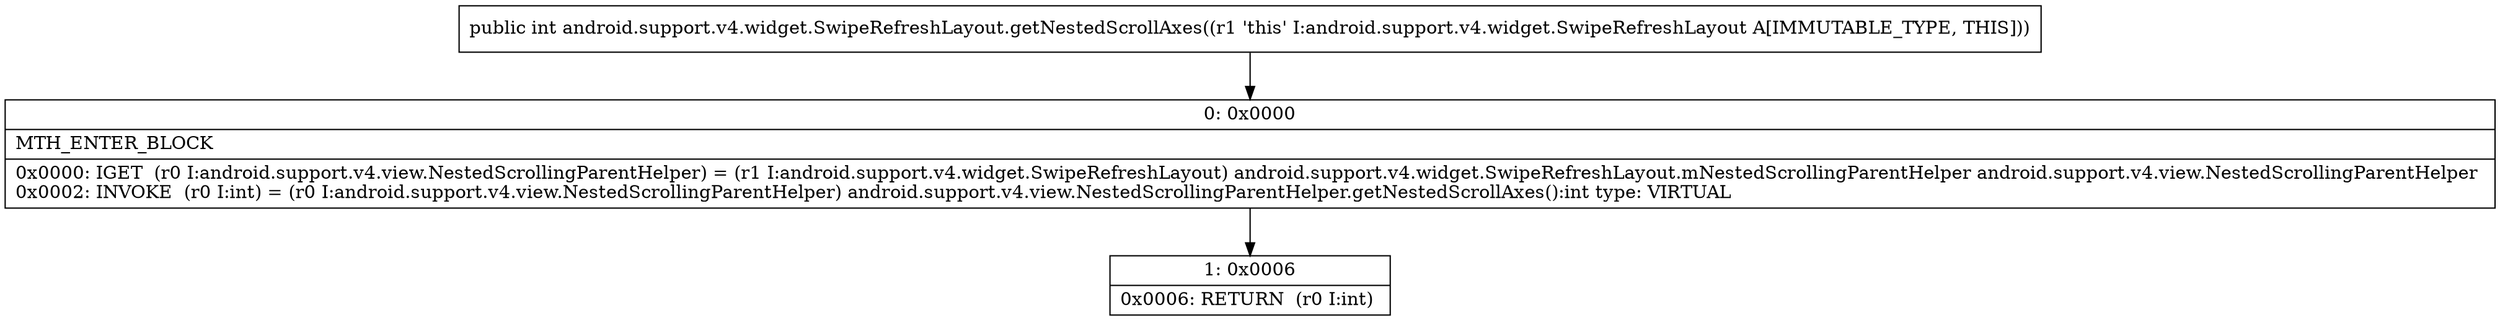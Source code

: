 digraph "CFG forandroid.support.v4.widget.SwipeRefreshLayout.getNestedScrollAxes()I" {
Node_0 [shape=record,label="{0\:\ 0x0000|MTH_ENTER_BLOCK\l|0x0000: IGET  (r0 I:android.support.v4.view.NestedScrollingParentHelper) = (r1 I:android.support.v4.widget.SwipeRefreshLayout) android.support.v4.widget.SwipeRefreshLayout.mNestedScrollingParentHelper android.support.v4.view.NestedScrollingParentHelper \l0x0002: INVOKE  (r0 I:int) = (r0 I:android.support.v4.view.NestedScrollingParentHelper) android.support.v4.view.NestedScrollingParentHelper.getNestedScrollAxes():int type: VIRTUAL \l}"];
Node_1 [shape=record,label="{1\:\ 0x0006|0x0006: RETURN  (r0 I:int) \l}"];
MethodNode[shape=record,label="{public int android.support.v4.widget.SwipeRefreshLayout.getNestedScrollAxes((r1 'this' I:android.support.v4.widget.SwipeRefreshLayout A[IMMUTABLE_TYPE, THIS])) }"];
MethodNode -> Node_0;
Node_0 -> Node_1;
}

